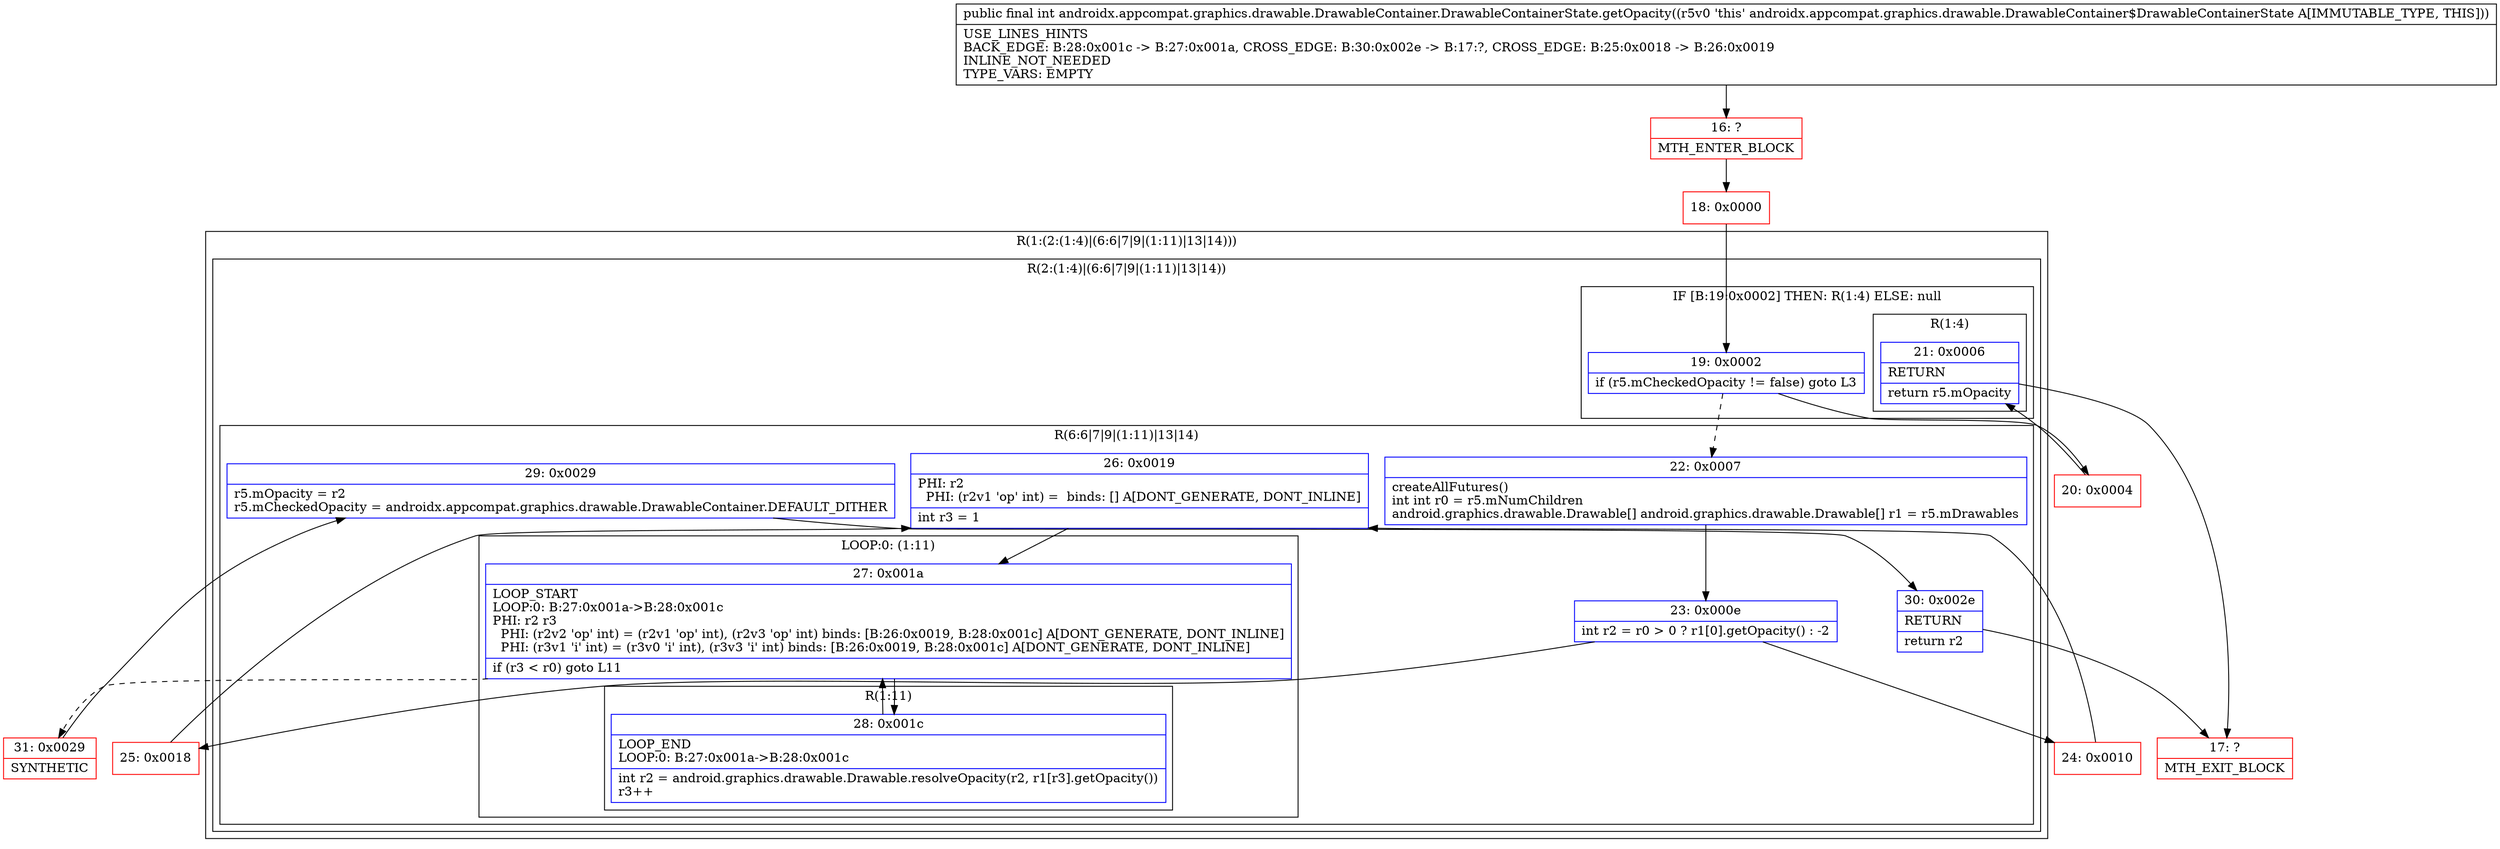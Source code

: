 digraph "CFG forandroidx.appcompat.graphics.drawable.DrawableContainer.DrawableContainerState.getOpacity()I" {
subgraph cluster_Region_2127322285 {
label = "R(1:(2:(1:4)|(6:6|7|9|(1:11)|13|14)))";
node [shape=record,color=blue];
subgraph cluster_Region_59854995 {
label = "R(2:(1:4)|(6:6|7|9|(1:11)|13|14))";
node [shape=record,color=blue];
subgraph cluster_IfRegion_1150299447 {
label = "IF [B:19:0x0002] THEN: R(1:4) ELSE: null";
node [shape=record,color=blue];
Node_19 [shape=record,label="{19\:\ 0x0002|if (r5.mCheckedOpacity != false) goto L3\l}"];
subgraph cluster_Region_1668537841 {
label = "R(1:4)";
node [shape=record,color=blue];
Node_21 [shape=record,label="{21\:\ 0x0006|RETURN\l|return r5.mOpacity\l}"];
}
}
subgraph cluster_Region_395439977 {
label = "R(6:6|7|9|(1:11)|13|14)";
node [shape=record,color=blue];
Node_22 [shape=record,label="{22\:\ 0x0007|createAllFutures()\lint int r0 = r5.mNumChildren\landroid.graphics.drawable.Drawable[] android.graphics.drawable.Drawable[] r1 = r5.mDrawables\l}"];
Node_23 [shape=record,label="{23\:\ 0x000e|int r2 = r0 \> 0 ? r1[0].getOpacity() : \-2\l}"];
Node_26 [shape=record,label="{26\:\ 0x0019|PHI: r2 \l  PHI: (r2v1 'op' int) =  binds: [] A[DONT_GENERATE, DONT_INLINE]\l|int r3 = 1\l}"];
subgraph cluster_LoopRegion_1495265279 {
label = "LOOP:0: (1:11)";
node [shape=record,color=blue];
Node_27 [shape=record,label="{27\:\ 0x001a|LOOP_START\lLOOP:0: B:27:0x001a\-\>B:28:0x001c\lPHI: r2 r3 \l  PHI: (r2v2 'op' int) = (r2v1 'op' int), (r2v3 'op' int) binds: [B:26:0x0019, B:28:0x001c] A[DONT_GENERATE, DONT_INLINE]\l  PHI: (r3v1 'i' int) = (r3v0 'i' int), (r3v3 'i' int) binds: [B:26:0x0019, B:28:0x001c] A[DONT_GENERATE, DONT_INLINE]\l|if (r3 \< r0) goto L11\l}"];
subgraph cluster_Region_1445822064 {
label = "R(1:11)";
node [shape=record,color=blue];
Node_28 [shape=record,label="{28\:\ 0x001c|LOOP_END\lLOOP:0: B:27:0x001a\-\>B:28:0x001c\l|int r2 = android.graphics.drawable.Drawable.resolveOpacity(r2, r1[r3].getOpacity())\lr3++\l}"];
}
}
Node_29 [shape=record,label="{29\:\ 0x0029|r5.mOpacity = r2\lr5.mCheckedOpacity = androidx.appcompat.graphics.drawable.DrawableContainer.DEFAULT_DITHER\l}"];
Node_30 [shape=record,label="{30\:\ 0x002e|RETURN\l|return r2\l}"];
}
}
}
Node_16 [shape=record,color=red,label="{16\:\ ?|MTH_ENTER_BLOCK\l}"];
Node_18 [shape=record,color=red,label="{18\:\ 0x0000}"];
Node_20 [shape=record,color=red,label="{20\:\ 0x0004}"];
Node_17 [shape=record,color=red,label="{17\:\ ?|MTH_EXIT_BLOCK\l}"];
Node_24 [shape=record,color=red,label="{24\:\ 0x0010}"];
Node_31 [shape=record,color=red,label="{31\:\ 0x0029|SYNTHETIC\l}"];
Node_25 [shape=record,color=red,label="{25\:\ 0x0018}"];
MethodNode[shape=record,label="{public final int androidx.appcompat.graphics.drawable.DrawableContainer.DrawableContainerState.getOpacity((r5v0 'this' androidx.appcompat.graphics.drawable.DrawableContainer$DrawableContainerState A[IMMUTABLE_TYPE, THIS]))  | USE_LINES_HINTS\lBACK_EDGE: B:28:0x001c \-\> B:27:0x001a, CROSS_EDGE: B:30:0x002e \-\> B:17:?, CROSS_EDGE: B:25:0x0018 \-\> B:26:0x0019\lINLINE_NOT_NEEDED\lTYPE_VARS: EMPTY\l}"];
MethodNode -> Node_16;Node_19 -> Node_20;
Node_19 -> Node_22[style=dashed];
Node_21 -> Node_17;
Node_22 -> Node_23;
Node_23 -> Node_24;
Node_23 -> Node_25;
Node_26 -> Node_27;
Node_27 -> Node_28;
Node_27 -> Node_31[style=dashed];
Node_28 -> Node_27;
Node_29 -> Node_30;
Node_30 -> Node_17;
Node_16 -> Node_18;
Node_18 -> Node_19;
Node_20 -> Node_21;
Node_24 -> Node_26;
Node_31 -> Node_29;
Node_25 -> Node_26;
}

